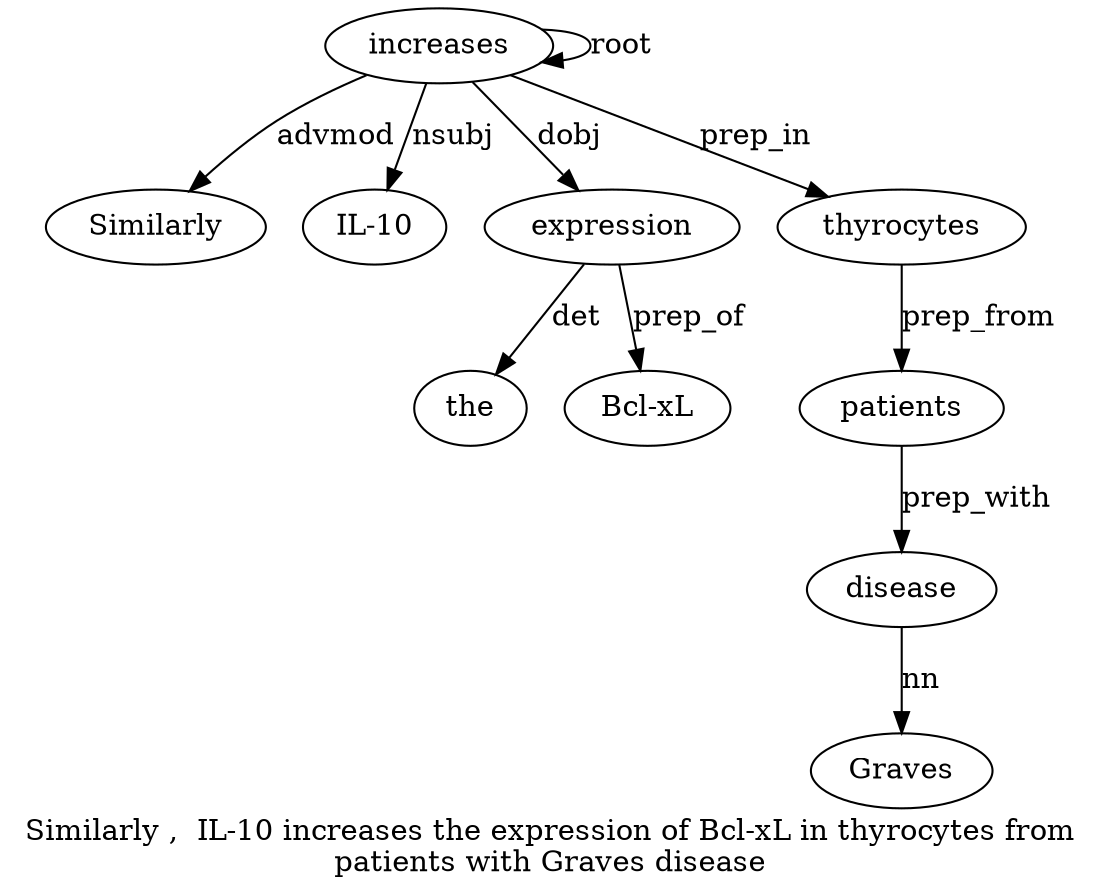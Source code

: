 digraph "Similarly ,  IL-10 increases the expression of Bcl-xL in thyrocytes from patients with Graves disease" {
label="Similarly ,  IL-10 increases the expression of Bcl-xL in thyrocytes from
patients with Graves disease";
increases4 [style=filled, fillcolor=white, label=increases];
Similarly1 [style=filled, fillcolor=white, label=Similarly];
increases4 -> Similarly1  [label=advmod];
"IL-103" [style=filled, fillcolor=white, label="IL-10"];
increases4 -> "IL-103"  [label=nsubj];
increases4 -> increases4  [label=root];
expression6 [style=filled, fillcolor=white, label=expression];
the5 [style=filled, fillcolor=white, label=the];
expression6 -> the5  [label=det];
increases4 -> expression6  [label=dobj];
"Bcl-xL8" [style=filled, fillcolor=white, label="Bcl-xL"];
expression6 -> "Bcl-xL8"  [label=prep_of];
thyrocytes10 [style=filled, fillcolor=white, label=thyrocytes];
increases4 -> thyrocytes10  [label=prep_in];
patients12 [style=filled, fillcolor=white, label=patients];
thyrocytes10 -> patients12  [label=prep_from];
disease15 [style=filled, fillcolor=white, label=disease];
Graves14 [style=filled, fillcolor=white, label=Graves];
disease15 -> Graves14  [label=nn];
patients12 -> disease15  [label=prep_with];
}
